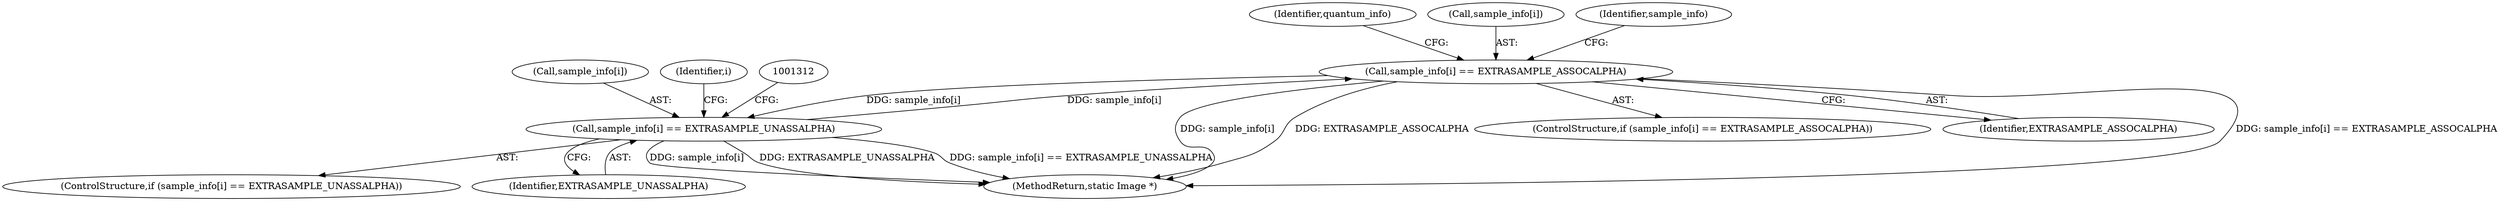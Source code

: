 digraph "0_ImageMagick_6e48aa92ff4e6e95424300ecd52a9ea453c19c60@pointer" {
"1001288" [label="(Call,sample_info[i] == EXTRASAMPLE_ASSOCALPHA)"];
"1001306" [label="(Call,sample_info[i] == EXTRASAMPLE_UNASSALPHA)"];
"1001288" [label="(Call,sample_info[i] == EXTRASAMPLE_ASSOCALPHA)"];
"1001306" [label="(Call,sample_info[i] == EXTRASAMPLE_UNASSALPHA)"];
"1001295" [label="(Identifier,quantum_info)"];
"1003481" [label="(MethodReturn,static Image *)"];
"1001307" [label="(Call,sample_info[i])"];
"1001287" [label="(ControlStructure,if (sample_info[i] == EXTRASAMPLE_ASSOCALPHA))"];
"1001292" [label="(Identifier,EXTRASAMPLE_ASSOCALPHA)"];
"1001305" [label="(ControlStructure,if (sample_info[i] == EXTRASAMPLE_UNASSALPHA))"];
"1001289" [label="(Call,sample_info[i])"];
"1001310" [label="(Identifier,EXTRASAMPLE_UNASSALPHA)"];
"1001280" [label="(Identifier,i)"];
"1001308" [label="(Identifier,sample_info)"];
"1001288" [label="(Call,sample_info[i] == EXTRASAMPLE_ASSOCALPHA)"];
"1001288" -> "1001287"  [label="AST: "];
"1001288" -> "1001292"  [label="CFG: "];
"1001289" -> "1001288"  [label="AST: "];
"1001292" -> "1001288"  [label="AST: "];
"1001295" -> "1001288"  [label="CFG: "];
"1001308" -> "1001288"  [label="CFG: "];
"1001288" -> "1003481"  [label="DDG: sample_info[i] == EXTRASAMPLE_ASSOCALPHA"];
"1001288" -> "1003481"  [label="DDG: sample_info[i]"];
"1001288" -> "1003481"  [label="DDG: EXTRASAMPLE_ASSOCALPHA"];
"1001306" -> "1001288"  [label="DDG: sample_info[i]"];
"1001288" -> "1001306"  [label="DDG: sample_info[i]"];
"1001306" -> "1001305"  [label="AST: "];
"1001306" -> "1001310"  [label="CFG: "];
"1001307" -> "1001306"  [label="AST: "];
"1001310" -> "1001306"  [label="AST: "];
"1001312" -> "1001306"  [label="CFG: "];
"1001280" -> "1001306"  [label="CFG: "];
"1001306" -> "1003481"  [label="DDG: sample_info[i]"];
"1001306" -> "1003481"  [label="DDG: EXTRASAMPLE_UNASSALPHA"];
"1001306" -> "1003481"  [label="DDG: sample_info[i] == EXTRASAMPLE_UNASSALPHA"];
}
